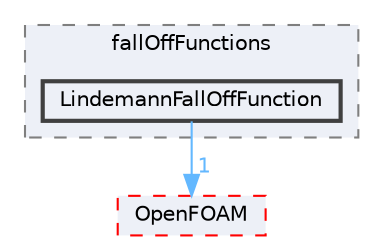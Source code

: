 digraph "src/thermophysicalModels/specie/reaction/reactionRate/fallOffFunctions/LindemannFallOffFunction"
{
 // LATEX_PDF_SIZE
  bgcolor="transparent";
  edge [fontname=Helvetica,fontsize=10,labelfontname=Helvetica,labelfontsize=10];
  node [fontname=Helvetica,fontsize=10,shape=box,height=0.2,width=0.4];
  compound=true
  subgraph clusterdir_0ed38e6dbdad451b33e6b8c399596aaa {
    graph [ bgcolor="#edf0f7", pencolor="grey50", label="fallOffFunctions", fontname=Helvetica,fontsize=10 style="filled,dashed", URL="dir_0ed38e6dbdad451b33e6b8c399596aaa.html",tooltip=""]
  dir_7d514e853af43e7796b9244754c79151 [label="LindemannFallOffFunction", fillcolor="#edf0f7", color="grey25", style="filled,bold", URL="dir_7d514e853af43e7796b9244754c79151.html",tooltip=""];
  }
  dir_c5473ff19b20e6ec4dfe5c310b3778a8 [label="OpenFOAM", fillcolor="#edf0f7", color="red", style="filled,dashed", URL="dir_c5473ff19b20e6ec4dfe5c310b3778a8.html",tooltip=""];
  dir_7d514e853af43e7796b9244754c79151->dir_c5473ff19b20e6ec4dfe5c310b3778a8 [headlabel="1", labeldistance=1.5 headhref="dir_002177_002695.html" href="dir_002177_002695.html" color="steelblue1" fontcolor="steelblue1"];
}
